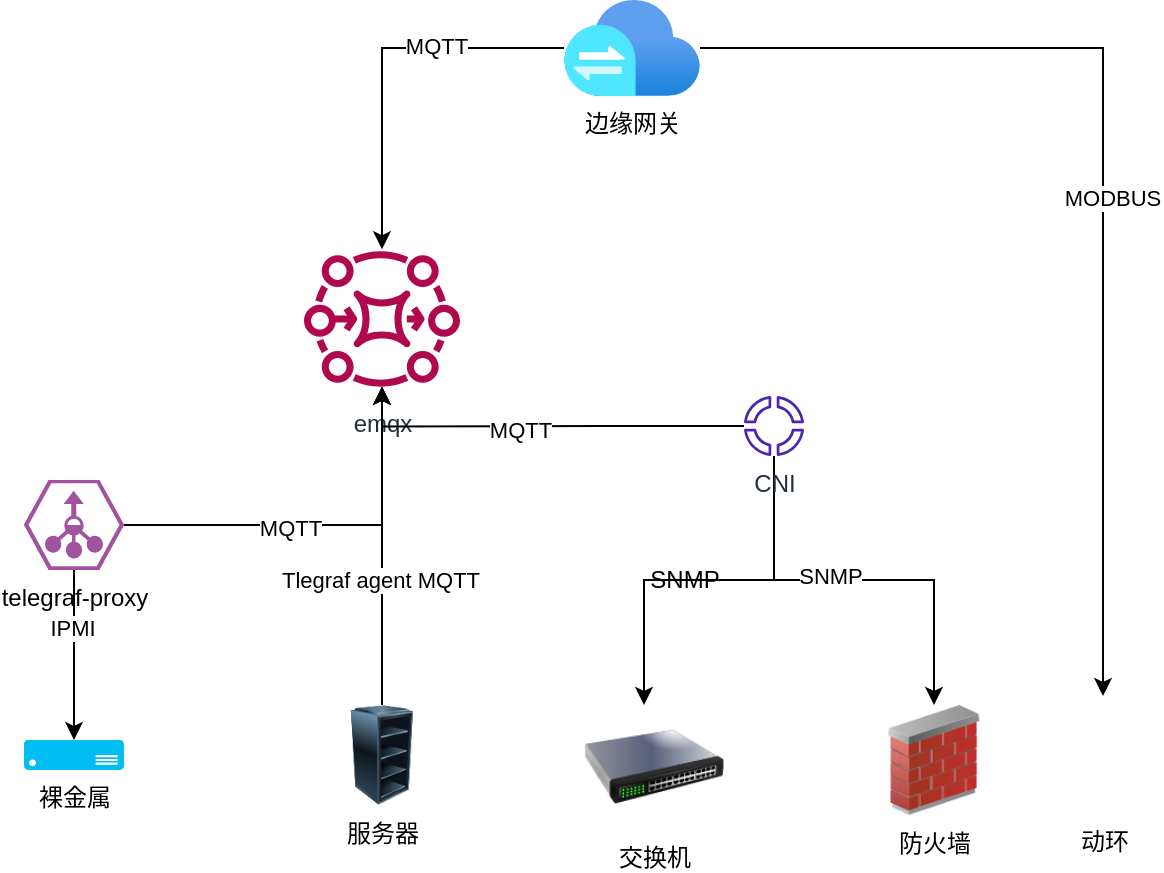 <mxfile version="18.1.1" type="github">
  <diagram id="Ka_yhlfQBt1nnNOFSuwi" name="Page-1">
    <mxGraphModel dx="1038" dy="547" grid="1" gridSize="10" guides="1" tooltips="1" connect="1" arrows="1" fold="1" page="1" pageScale="1" pageWidth="827" pageHeight="1169" math="0" shadow="0">
      <root>
        <mxCell id="0" />
        <mxCell id="1" parent="0" />
        <mxCell id="fz9vf7qBXlm0riUWRxJQ-17" style="edgeStyle=orthogonalEdgeStyle;rounded=0;orthogonalLoop=1;jettySize=auto;html=1;" edge="1" parent="1" source="fz9vf7qBXlm0riUWRxJQ-1" target="fz9vf7qBXlm0riUWRxJQ-14">
          <mxGeometry relative="1" as="geometry" />
        </mxCell>
        <mxCell id="fz9vf7qBXlm0riUWRxJQ-20" value="MODBUS" style="edgeLabel;html=1;align=center;verticalAlign=middle;resizable=0;points=[];" vertex="1" connectable="0" parent="fz9vf7qBXlm0riUWRxJQ-17">
          <mxGeometry x="0.049" y="4" relative="1" as="geometry">
            <mxPoint y="1" as="offset" />
          </mxGeometry>
        </mxCell>
        <mxCell id="fz9vf7qBXlm0riUWRxJQ-18" style="edgeStyle=orthogonalEdgeStyle;rounded=0;orthogonalLoop=1;jettySize=auto;html=1;" edge="1" parent="1" source="fz9vf7qBXlm0riUWRxJQ-1" target="fz9vf7qBXlm0riUWRxJQ-2">
          <mxGeometry relative="1" as="geometry" />
        </mxCell>
        <mxCell id="fz9vf7qBXlm0riUWRxJQ-19" value="MQTT" style="edgeLabel;html=1;align=center;verticalAlign=middle;resizable=0;points=[];" vertex="1" connectable="0" parent="fz9vf7qBXlm0riUWRxJQ-18">
          <mxGeometry x="-0.332" y="-1" relative="1" as="geometry">
            <mxPoint as="offset" />
          </mxGeometry>
        </mxCell>
        <mxCell id="fz9vf7qBXlm0riUWRxJQ-1" value="边缘网关" style="aspect=fixed;html=1;points=[];align=center;image;fontSize=12;image=img/lib/azure2/storage/Azure_Stack_Edge.svg;" vertex="1" parent="1">
          <mxGeometry x="360" y="40" width="68" height="48" as="geometry" />
        </mxCell>
        <mxCell id="fz9vf7qBXlm0riUWRxJQ-2" value="emqx" style="sketch=0;outlineConnect=0;fontColor=#232F3E;gradientColor=none;fillColor=#B0084D;strokeColor=none;dashed=0;verticalLabelPosition=bottom;verticalAlign=top;align=center;html=1;fontSize=12;fontStyle=0;aspect=fixed;pointerEvents=1;shape=mxgraph.aws4.mq_broker;" vertex="1" parent="1">
          <mxGeometry x="230" y="160" width="78" height="78" as="geometry" />
        </mxCell>
        <mxCell id="fz9vf7qBXlm0riUWRxJQ-3" value="裸金属" style="verticalLabelPosition=bottom;html=1;verticalAlign=top;align=center;strokeColor=none;fillColor=#00BEF2;shape=mxgraph.azure.server;" vertex="1" parent="1">
          <mxGeometry x="90" y="410" width="50" height="15" as="geometry" />
        </mxCell>
        <mxCell id="fz9vf7qBXlm0riUWRxJQ-8" style="edgeStyle=orthogonalEdgeStyle;rounded=0;orthogonalLoop=1;jettySize=auto;html=1;entryX=0.5;entryY=0;entryDx=0;entryDy=0;entryPerimeter=0;" edge="1" parent="1" source="fz9vf7qBXlm0riUWRxJQ-5" target="fz9vf7qBXlm0riUWRxJQ-3">
          <mxGeometry relative="1" as="geometry" />
        </mxCell>
        <mxCell id="fz9vf7qBXlm0riUWRxJQ-9" value="IPMI" style="edgeLabel;html=1;align=center;verticalAlign=middle;resizable=0;points=[];" vertex="1" connectable="0" parent="fz9vf7qBXlm0riUWRxJQ-8">
          <mxGeometry x="-0.333" y="-1" relative="1" as="geometry">
            <mxPoint as="offset" />
          </mxGeometry>
        </mxCell>
        <mxCell id="fz9vf7qBXlm0riUWRxJQ-23" style="edgeStyle=orthogonalEdgeStyle;rounded=0;orthogonalLoop=1;jettySize=auto;html=1;" edge="1" parent="1" source="fz9vf7qBXlm0riUWRxJQ-5" target="fz9vf7qBXlm0riUWRxJQ-2">
          <mxGeometry relative="1" as="geometry" />
        </mxCell>
        <mxCell id="fz9vf7qBXlm0riUWRxJQ-24" value="MQTT" style="edgeLabel;html=1;align=center;verticalAlign=middle;resizable=0;points=[];" vertex="1" connectable="0" parent="fz9vf7qBXlm0riUWRxJQ-23">
          <mxGeometry x="-0.162" relative="1" as="geometry">
            <mxPoint y="1" as="offset" />
          </mxGeometry>
        </mxCell>
        <mxCell id="fz9vf7qBXlm0riUWRxJQ-5" value="telegraf-proxy" style="verticalLabelPosition=bottom;sketch=0;html=1;fillColor=#A153A0;strokeColor=#ffffff;verticalAlign=top;align=center;points=[[0,0.5,0],[0.125,0.25,0],[0.25,0,0],[0.5,0,0],[0.75,0,0],[0.875,0.25,0],[1,0.5,0],[0.875,0.75,0],[0.75,1,0],[0.5,1,0],[0.125,0.75,0]];pointerEvents=1;shape=mxgraph.cisco_safe.compositeIcon;bgIcon=mxgraph.cisco_safe.design.blank_device;resIcon=mxgraph.cisco_safe.design.flow_collector_2;" vertex="1" parent="1">
          <mxGeometry x="90" y="280" width="50" height="45" as="geometry" />
        </mxCell>
        <mxCell id="fz9vf7qBXlm0riUWRxJQ-27" style="edgeStyle=orthogonalEdgeStyle;rounded=0;orthogonalLoop=1;jettySize=auto;html=1;" edge="1" parent="1" source="fz9vf7qBXlm0riUWRxJQ-10" target="fz9vf7qBXlm0riUWRxJQ-26">
          <mxGeometry relative="1" as="geometry">
            <Array as="points">
              <mxPoint x="465" y="330" />
              <mxPoint x="400" y="330" />
            </Array>
          </mxGeometry>
        </mxCell>
        <mxCell id="fz9vf7qBXlm0riUWRxJQ-30" style="edgeStyle=orthogonalEdgeStyle;rounded=0;orthogonalLoop=1;jettySize=auto;html=1;" edge="1" parent="1" source="fz9vf7qBXlm0riUWRxJQ-10" target="fz9vf7qBXlm0riUWRxJQ-2">
          <mxGeometry relative="1" as="geometry" />
        </mxCell>
        <mxCell id="fz9vf7qBXlm0riUWRxJQ-31" value="MQTT" style="edgeLabel;html=1;align=center;verticalAlign=middle;resizable=0;points=[];" vertex="1" connectable="0" parent="fz9vf7qBXlm0riUWRxJQ-30">
          <mxGeometry x="0.125" y="1" relative="1" as="geometry">
            <mxPoint as="offset" />
          </mxGeometry>
        </mxCell>
        <mxCell id="fz9vf7qBXlm0riUWRxJQ-32" style="edgeStyle=orthogonalEdgeStyle;rounded=0;orthogonalLoop=1;jettySize=auto;html=1;" edge="1" parent="1" source="fz9vf7qBXlm0riUWRxJQ-10" target="fz9vf7qBXlm0riUWRxJQ-29">
          <mxGeometry relative="1" as="geometry">
            <Array as="points">
              <mxPoint x="465" y="330" />
              <mxPoint x="545" y="330" />
            </Array>
          </mxGeometry>
        </mxCell>
        <mxCell id="fz9vf7qBXlm0riUWRxJQ-33" value="SNMP" style="edgeLabel;html=1;align=center;verticalAlign=middle;resizable=0;points=[];" vertex="1" connectable="0" parent="fz9vf7qBXlm0riUWRxJQ-32">
          <mxGeometry x="-0.122" y="2" relative="1" as="geometry">
            <mxPoint as="offset" />
          </mxGeometry>
        </mxCell>
        <mxCell id="fz9vf7qBXlm0riUWRxJQ-10" value="CNI" style="sketch=0;outlineConnect=0;fontColor=#232F3E;gradientColor=none;fillColor=#4D27AA;strokeColor=none;dashed=0;verticalLabelPosition=bottom;verticalAlign=top;align=center;html=1;fontSize=12;fontStyle=0;aspect=fixed;pointerEvents=1;shape=mxgraph.aws4.cloud_wan_segment_network;" vertex="1" parent="1">
          <mxGeometry x="450" y="238" width="30" height="30" as="geometry" />
        </mxCell>
        <mxCell id="fz9vf7qBXlm0riUWRxJQ-22" value="" style="edgeStyle=orthogonalEdgeStyle;rounded=0;orthogonalLoop=1;jettySize=auto;html=1;" edge="1" parent="1" source="fz9vf7qBXlm0riUWRxJQ-13" target="fz9vf7qBXlm0riUWRxJQ-2">
          <mxGeometry relative="1" as="geometry">
            <mxPoint x="269" y="335" as="targetPoint" />
          </mxGeometry>
        </mxCell>
        <mxCell id="fz9vf7qBXlm0riUWRxJQ-25" value="Tlegraf agent MQTT" style="edgeLabel;html=1;align=center;verticalAlign=middle;resizable=0;points=[];" vertex="1" connectable="0" parent="fz9vf7qBXlm0riUWRxJQ-22">
          <mxGeometry x="-0.208" y="1" relative="1" as="geometry">
            <mxPoint as="offset" />
          </mxGeometry>
        </mxCell>
        <mxCell id="fz9vf7qBXlm0riUWRxJQ-13" value="服务器" style="image;html=1;image=img/lib/clip_art/computers/Server_Rack_Empty_128x128.png" vertex="1" parent="1">
          <mxGeometry x="249" y="392.5" width="40" height="50" as="geometry" />
        </mxCell>
        <mxCell id="fz9vf7qBXlm0riUWRxJQ-14" value="动环" style="shape=image;html=1;verticalAlign=top;verticalLabelPosition=bottom;labelBackgroundColor=#ffffff;imageAspect=0;aspect=fixed;image=https://cdn2.iconfinder.com/data/icons/competitive-strategy-and-corporate-training/512/168_agriculture_urban_ecology_environment_farming_network_cloud_smart_computing-128.png" vertex="1" parent="1">
          <mxGeometry x="600" y="388" width="59" height="59" as="geometry" />
        </mxCell>
        <mxCell id="fz9vf7qBXlm0riUWRxJQ-26" value="交换机" style="image;html=1;image=img/lib/clip_art/networking/Switch_128x128.png" vertex="1" parent="1">
          <mxGeometry x="370" y="392.5" width="70" height="62" as="geometry" />
        </mxCell>
        <mxCell id="fz9vf7qBXlm0riUWRxJQ-28" value="SNMP" style="text;html=1;align=center;verticalAlign=middle;resizable=0;points=[];autosize=1;strokeColor=none;fillColor=none;" vertex="1" parent="1">
          <mxGeometry x="395" y="320" width="50" height="20" as="geometry" />
        </mxCell>
        <mxCell id="fz9vf7qBXlm0riUWRxJQ-29" value="防火墙" style="image;html=1;image=img/lib/clip_art/networking/Firewall_02_128x128.png" vertex="1" parent="1">
          <mxGeometry x="510" y="392.5" width="70" height="55" as="geometry" />
        </mxCell>
      </root>
    </mxGraphModel>
  </diagram>
</mxfile>
